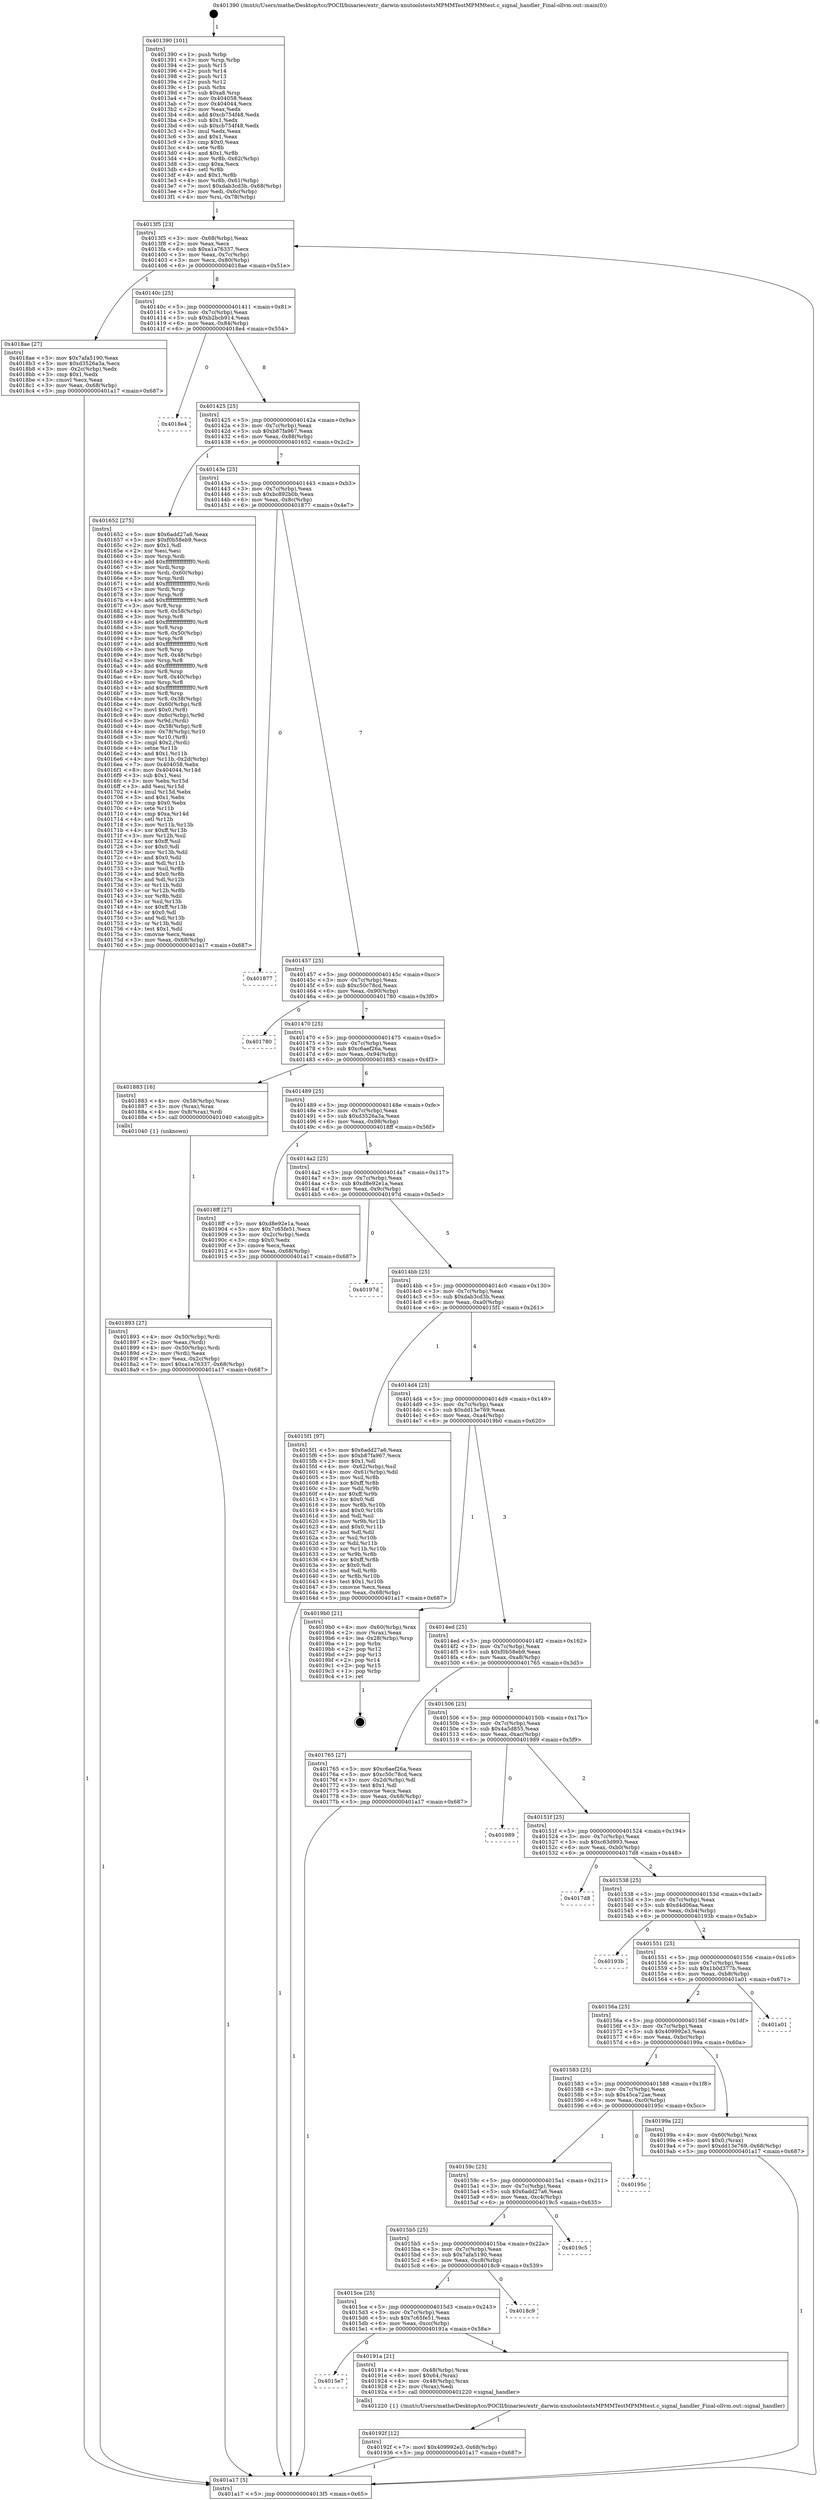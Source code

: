 digraph "0x401390" {
  label = "0x401390 (/mnt/c/Users/mathe/Desktop/tcc/POCII/binaries/extr_darwin-xnutoolstestsMPMMTestMPMMtest.c_signal_handler_Final-ollvm.out::main(0))"
  labelloc = "t"
  node[shape=record]

  Entry [label="",width=0.3,height=0.3,shape=circle,fillcolor=black,style=filled]
  "0x4013f5" [label="{
     0x4013f5 [23]\l
     | [instrs]\l
     &nbsp;&nbsp;0x4013f5 \<+3\>: mov -0x68(%rbp),%eax\l
     &nbsp;&nbsp;0x4013f8 \<+2\>: mov %eax,%ecx\l
     &nbsp;&nbsp;0x4013fa \<+6\>: sub $0xa1a76337,%ecx\l
     &nbsp;&nbsp;0x401400 \<+3\>: mov %eax,-0x7c(%rbp)\l
     &nbsp;&nbsp;0x401403 \<+3\>: mov %ecx,-0x80(%rbp)\l
     &nbsp;&nbsp;0x401406 \<+6\>: je 00000000004018ae \<main+0x51e\>\l
  }"]
  "0x4018ae" [label="{
     0x4018ae [27]\l
     | [instrs]\l
     &nbsp;&nbsp;0x4018ae \<+5\>: mov $0x7afa5190,%eax\l
     &nbsp;&nbsp;0x4018b3 \<+5\>: mov $0xd3526a3a,%ecx\l
     &nbsp;&nbsp;0x4018b8 \<+3\>: mov -0x2c(%rbp),%edx\l
     &nbsp;&nbsp;0x4018bb \<+3\>: cmp $0x1,%edx\l
     &nbsp;&nbsp;0x4018be \<+3\>: cmovl %ecx,%eax\l
     &nbsp;&nbsp;0x4018c1 \<+3\>: mov %eax,-0x68(%rbp)\l
     &nbsp;&nbsp;0x4018c4 \<+5\>: jmp 0000000000401a17 \<main+0x687\>\l
  }"]
  "0x40140c" [label="{
     0x40140c [25]\l
     | [instrs]\l
     &nbsp;&nbsp;0x40140c \<+5\>: jmp 0000000000401411 \<main+0x81\>\l
     &nbsp;&nbsp;0x401411 \<+3\>: mov -0x7c(%rbp),%eax\l
     &nbsp;&nbsp;0x401414 \<+5\>: sub $0xb2bcb914,%eax\l
     &nbsp;&nbsp;0x401419 \<+6\>: mov %eax,-0x84(%rbp)\l
     &nbsp;&nbsp;0x40141f \<+6\>: je 00000000004018e4 \<main+0x554\>\l
  }"]
  Exit [label="",width=0.3,height=0.3,shape=circle,fillcolor=black,style=filled,peripheries=2]
  "0x4018e4" [label="{
     0x4018e4\l
  }", style=dashed]
  "0x401425" [label="{
     0x401425 [25]\l
     | [instrs]\l
     &nbsp;&nbsp;0x401425 \<+5\>: jmp 000000000040142a \<main+0x9a\>\l
     &nbsp;&nbsp;0x40142a \<+3\>: mov -0x7c(%rbp),%eax\l
     &nbsp;&nbsp;0x40142d \<+5\>: sub $0xb87fa967,%eax\l
     &nbsp;&nbsp;0x401432 \<+6\>: mov %eax,-0x88(%rbp)\l
     &nbsp;&nbsp;0x401438 \<+6\>: je 0000000000401652 \<main+0x2c2\>\l
  }"]
  "0x40192f" [label="{
     0x40192f [12]\l
     | [instrs]\l
     &nbsp;&nbsp;0x40192f \<+7\>: movl $0x409992e3,-0x68(%rbp)\l
     &nbsp;&nbsp;0x401936 \<+5\>: jmp 0000000000401a17 \<main+0x687\>\l
  }"]
  "0x401652" [label="{
     0x401652 [275]\l
     | [instrs]\l
     &nbsp;&nbsp;0x401652 \<+5\>: mov $0x6add27a6,%eax\l
     &nbsp;&nbsp;0x401657 \<+5\>: mov $0xf0b58eb9,%ecx\l
     &nbsp;&nbsp;0x40165c \<+2\>: mov $0x1,%dl\l
     &nbsp;&nbsp;0x40165e \<+2\>: xor %esi,%esi\l
     &nbsp;&nbsp;0x401660 \<+3\>: mov %rsp,%rdi\l
     &nbsp;&nbsp;0x401663 \<+4\>: add $0xfffffffffffffff0,%rdi\l
     &nbsp;&nbsp;0x401667 \<+3\>: mov %rdi,%rsp\l
     &nbsp;&nbsp;0x40166a \<+4\>: mov %rdi,-0x60(%rbp)\l
     &nbsp;&nbsp;0x40166e \<+3\>: mov %rsp,%rdi\l
     &nbsp;&nbsp;0x401671 \<+4\>: add $0xfffffffffffffff0,%rdi\l
     &nbsp;&nbsp;0x401675 \<+3\>: mov %rdi,%rsp\l
     &nbsp;&nbsp;0x401678 \<+3\>: mov %rsp,%r8\l
     &nbsp;&nbsp;0x40167b \<+4\>: add $0xfffffffffffffff0,%r8\l
     &nbsp;&nbsp;0x40167f \<+3\>: mov %r8,%rsp\l
     &nbsp;&nbsp;0x401682 \<+4\>: mov %r8,-0x58(%rbp)\l
     &nbsp;&nbsp;0x401686 \<+3\>: mov %rsp,%r8\l
     &nbsp;&nbsp;0x401689 \<+4\>: add $0xfffffffffffffff0,%r8\l
     &nbsp;&nbsp;0x40168d \<+3\>: mov %r8,%rsp\l
     &nbsp;&nbsp;0x401690 \<+4\>: mov %r8,-0x50(%rbp)\l
     &nbsp;&nbsp;0x401694 \<+3\>: mov %rsp,%r8\l
     &nbsp;&nbsp;0x401697 \<+4\>: add $0xfffffffffffffff0,%r8\l
     &nbsp;&nbsp;0x40169b \<+3\>: mov %r8,%rsp\l
     &nbsp;&nbsp;0x40169e \<+4\>: mov %r8,-0x48(%rbp)\l
     &nbsp;&nbsp;0x4016a2 \<+3\>: mov %rsp,%r8\l
     &nbsp;&nbsp;0x4016a5 \<+4\>: add $0xfffffffffffffff0,%r8\l
     &nbsp;&nbsp;0x4016a9 \<+3\>: mov %r8,%rsp\l
     &nbsp;&nbsp;0x4016ac \<+4\>: mov %r8,-0x40(%rbp)\l
     &nbsp;&nbsp;0x4016b0 \<+3\>: mov %rsp,%r8\l
     &nbsp;&nbsp;0x4016b3 \<+4\>: add $0xfffffffffffffff0,%r8\l
     &nbsp;&nbsp;0x4016b7 \<+3\>: mov %r8,%rsp\l
     &nbsp;&nbsp;0x4016ba \<+4\>: mov %r8,-0x38(%rbp)\l
     &nbsp;&nbsp;0x4016be \<+4\>: mov -0x60(%rbp),%r8\l
     &nbsp;&nbsp;0x4016c2 \<+7\>: movl $0x0,(%r8)\l
     &nbsp;&nbsp;0x4016c9 \<+4\>: mov -0x6c(%rbp),%r9d\l
     &nbsp;&nbsp;0x4016cd \<+3\>: mov %r9d,(%rdi)\l
     &nbsp;&nbsp;0x4016d0 \<+4\>: mov -0x58(%rbp),%r8\l
     &nbsp;&nbsp;0x4016d4 \<+4\>: mov -0x78(%rbp),%r10\l
     &nbsp;&nbsp;0x4016d8 \<+3\>: mov %r10,(%r8)\l
     &nbsp;&nbsp;0x4016db \<+3\>: cmpl $0x2,(%rdi)\l
     &nbsp;&nbsp;0x4016de \<+4\>: setne %r11b\l
     &nbsp;&nbsp;0x4016e2 \<+4\>: and $0x1,%r11b\l
     &nbsp;&nbsp;0x4016e6 \<+4\>: mov %r11b,-0x2d(%rbp)\l
     &nbsp;&nbsp;0x4016ea \<+7\>: mov 0x404058,%ebx\l
     &nbsp;&nbsp;0x4016f1 \<+8\>: mov 0x404044,%r14d\l
     &nbsp;&nbsp;0x4016f9 \<+3\>: sub $0x1,%esi\l
     &nbsp;&nbsp;0x4016fc \<+3\>: mov %ebx,%r15d\l
     &nbsp;&nbsp;0x4016ff \<+3\>: add %esi,%r15d\l
     &nbsp;&nbsp;0x401702 \<+4\>: imul %r15d,%ebx\l
     &nbsp;&nbsp;0x401706 \<+3\>: and $0x1,%ebx\l
     &nbsp;&nbsp;0x401709 \<+3\>: cmp $0x0,%ebx\l
     &nbsp;&nbsp;0x40170c \<+4\>: sete %r11b\l
     &nbsp;&nbsp;0x401710 \<+4\>: cmp $0xa,%r14d\l
     &nbsp;&nbsp;0x401714 \<+4\>: setl %r12b\l
     &nbsp;&nbsp;0x401718 \<+3\>: mov %r11b,%r13b\l
     &nbsp;&nbsp;0x40171b \<+4\>: xor $0xff,%r13b\l
     &nbsp;&nbsp;0x40171f \<+3\>: mov %r12b,%sil\l
     &nbsp;&nbsp;0x401722 \<+4\>: xor $0xff,%sil\l
     &nbsp;&nbsp;0x401726 \<+3\>: xor $0x0,%dl\l
     &nbsp;&nbsp;0x401729 \<+3\>: mov %r13b,%dil\l
     &nbsp;&nbsp;0x40172c \<+4\>: and $0x0,%dil\l
     &nbsp;&nbsp;0x401730 \<+3\>: and %dl,%r11b\l
     &nbsp;&nbsp;0x401733 \<+3\>: mov %sil,%r8b\l
     &nbsp;&nbsp;0x401736 \<+4\>: and $0x0,%r8b\l
     &nbsp;&nbsp;0x40173a \<+3\>: and %dl,%r12b\l
     &nbsp;&nbsp;0x40173d \<+3\>: or %r11b,%dil\l
     &nbsp;&nbsp;0x401740 \<+3\>: or %r12b,%r8b\l
     &nbsp;&nbsp;0x401743 \<+3\>: xor %r8b,%dil\l
     &nbsp;&nbsp;0x401746 \<+3\>: or %sil,%r13b\l
     &nbsp;&nbsp;0x401749 \<+4\>: xor $0xff,%r13b\l
     &nbsp;&nbsp;0x40174d \<+3\>: or $0x0,%dl\l
     &nbsp;&nbsp;0x401750 \<+3\>: and %dl,%r13b\l
     &nbsp;&nbsp;0x401753 \<+3\>: or %r13b,%dil\l
     &nbsp;&nbsp;0x401756 \<+4\>: test $0x1,%dil\l
     &nbsp;&nbsp;0x40175a \<+3\>: cmovne %ecx,%eax\l
     &nbsp;&nbsp;0x40175d \<+3\>: mov %eax,-0x68(%rbp)\l
     &nbsp;&nbsp;0x401760 \<+5\>: jmp 0000000000401a17 \<main+0x687\>\l
  }"]
  "0x40143e" [label="{
     0x40143e [25]\l
     | [instrs]\l
     &nbsp;&nbsp;0x40143e \<+5\>: jmp 0000000000401443 \<main+0xb3\>\l
     &nbsp;&nbsp;0x401443 \<+3\>: mov -0x7c(%rbp),%eax\l
     &nbsp;&nbsp;0x401446 \<+5\>: sub $0xbc892b0b,%eax\l
     &nbsp;&nbsp;0x40144b \<+6\>: mov %eax,-0x8c(%rbp)\l
     &nbsp;&nbsp;0x401451 \<+6\>: je 0000000000401877 \<main+0x4e7\>\l
  }"]
  "0x4015e7" [label="{
     0x4015e7\l
  }", style=dashed]
  "0x401877" [label="{
     0x401877\l
  }", style=dashed]
  "0x401457" [label="{
     0x401457 [25]\l
     | [instrs]\l
     &nbsp;&nbsp;0x401457 \<+5\>: jmp 000000000040145c \<main+0xcc\>\l
     &nbsp;&nbsp;0x40145c \<+3\>: mov -0x7c(%rbp),%eax\l
     &nbsp;&nbsp;0x40145f \<+5\>: sub $0xc50c78cd,%eax\l
     &nbsp;&nbsp;0x401464 \<+6\>: mov %eax,-0x90(%rbp)\l
     &nbsp;&nbsp;0x40146a \<+6\>: je 0000000000401780 \<main+0x3f0\>\l
  }"]
  "0x40191a" [label="{
     0x40191a [21]\l
     | [instrs]\l
     &nbsp;&nbsp;0x40191a \<+4\>: mov -0x48(%rbp),%rax\l
     &nbsp;&nbsp;0x40191e \<+6\>: movl $0x64,(%rax)\l
     &nbsp;&nbsp;0x401924 \<+4\>: mov -0x48(%rbp),%rax\l
     &nbsp;&nbsp;0x401928 \<+2\>: mov (%rax),%edi\l
     &nbsp;&nbsp;0x40192a \<+5\>: call 0000000000401220 \<signal_handler\>\l
     | [calls]\l
     &nbsp;&nbsp;0x401220 \{1\} (/mnt/c/Users/mathe/Desktop/tcc/POCII/binaries/extr_darwin-xnutoolstestsMPMMTestMPMMtest.c_signal_handler_Final-ollvm.out::signal_handler)\l
  }"]
  "0x401780" [label="{
     0x401780\l
  }", style=dashed]
  "0x401470" [label="{
     0x401470 [25]\l
     | [instrs]\l
     &nbsp;&nbsp;0x401470 \<+5\>: jmp 0000000000401475 \<main+0xe5\>\l
     &nbsp;&nbsp;0x401475 \<+3\>: mov -0x7c(%rbp),%eax\l
     &nbsp;&nbsp;0x401478 \<+5\>: sub $0xc6aef26a,%eax\l
     &nbsp;&nbsp;0x40147d \<+6\>: mov %eax,-0x94(%rbp)\l
     &nbsp;&nbsp;0x401483 \<+6\>: je 0000000000401883 \<main+0x4f3\>\l
  }"]
  "0x4015ce" [label="{
     0x4015ce [25]\l
     | [instrs]\l
     &nbsp;&nbsp;0x4015ce \<+5\>: jmp 00000000004015d3 \<main+0x243\>\l
     &nbsp;&nbsp;0x4015d3 \<+3\>: mov -0x7c(%rbp),%eax\l
     &nbsp;&nbsp;0x4015d6 \<+5\>: sub $0x7c65fe51,%eax\l
     &nbsp;&nbsp;0x4015db \<+6\>: mov %eax,-0xcc(%rbp)\l
     &nbsp;&nbsp;0x4015e1 \<+6\>: je 000000000040191a \<main+0x58a\>\l
  }"]
  "0x401883" [label="{
     0x401883 [16]\l
     | [instrs]\l
     &nbsp;&nbsp;0x401883 \<+4\>: mov -0x58(%rbp),%rax\l
     &nbsp;&nbsp;0x401887 \<+3\>: mov (%rax),%rax\l
     &nbsp;&nbsp;0x40188a \<+4\>: mov 0x8(%rax),%rdi\l
     &nbsp;&nbsp;0x40188e \<+5\>: call 0000000000401040 \<atoi@plt\>\l
     | [calls]\l
     &nbsp;&nbsp;0x401040 \{1\} (unknown)\l
  }"]
  "0x401489" [label="{
     0x401489 [25]\l
     | [instrs]\l
     &nbsp;&nbsp;0x401489 \<+5\>: jmp 000000000040148e \<main+0xfe\>\l
     &nbsp;&nbsp;0x40148e \<+3\>: mov -0x7c(%rbp),%eax\l
     &nbsp;&nbsp;0x401491 \<+5\>: sub $0xd3526a3a,%eax\l
     &nbsp;&nbsp;0x401496 \<+6\>: mov %eax,-0x98(%rbp)\l
     &nbsp;&nbsp;0x40149c \<+6\>: je 00000000004018ff \<main+0x56f\>\l
  }"]
  "0x4018c9" [label="{
     0x4018c9\l
  }", style=dashed]
  "0x4018ff" [label="{
     0x4018ff [27]\l
     | [instrs]\l
     &nbsp;&nbsp;0x4018ff \<+5\>: mov $0xd8e92e1a,%eax\l
     &nbsp;&nbsp;0x401904 \<+5\>: mov $0x7c65fe51,%ecx\l
     &nbsp;&nbsp;0x401909 \<+3\>: mov -0x2c(%rbp),%edx\l
     &nbsp;&nbsp;0x40190c \<+3\>: cmp $0x0,%edx\l
     &nbsp;&nbsp;0x40190f \<+3\>: cmove %ecx,%eax\l
     &nbsp;&nbsp;0x401912 \<+3\>: mov %eax,-0x68(%rbp)\l
     &nbsp;&nbsp;0x401915 \<+5\>: jmp 0000000000401a17 \<main+0x687\>\l
  }"]
  "0x4014a2" [label="{
     0x4014a2 [25]\l
     | [instrs]\l
     &nbsp;&nbsp;0x4014a2 \<+5\>: jmp 00000000004014a7 \<main+0x117\>\l
     &nbsp;&nbsp;0x4014a7 \<+3\>: mov -0x7c(%rbp),%eax\l
     &nbsp;&nbsp;0x4014aa \<+5\>: sub $0xd8e92e1a,%eax\l
     &nbsp;&nbsp;0x4014af \<+6\>: mov %eax,-0x9c(%rbp)\l
     &nbsp;&nbsp;0x4014b5 \<+6\>: je 000000000040197d \<main+0x5ed\>\l
  }"]
  "0x4015b5" [label="{
     0x4015b5 [25]\l
     | [instrs]\l
     &nbsp;&nbsp;0x4015b5 \<+5\>: jmp 00000000004015ba \<main+0x22a\>\l
     &nbsp;&nbsp;0x4015ba \<+3\>: mov -0x7c(%rbp),%eax\l
     &nbsp;&nbsp;0x4015bd \<+5\>: sub $0x7afa5190,%eax\l
     &nbsp;&nbsp;0x4015c2 \<+6\>: mov %eax,-0xc8(%rbp)\l
     &nbsp;&nbsp;0x4015c8 \<+6\>: je 00000000004018c9 \<main+0x539\>\l
  }"]
  "0x40197d" [label="{
     0x40197d\l
  }", style=dashed]
  "0x4014bb" [label="{
     0x4014bb [25]\l
     | [instrs]\l
     &nbsp;&nbsp;0x4014bb \<+5\>: jmp 00000000004014c0 \<main+0x130\>\l
     &nbsp;&nbsp;0x4014c0 \<+3\>: mov -0x7c(%rbp),%eax\l
     &nbsp;&nbsp;0x4014c3 \<+5\>: sub $0xdab3cd3b,%eax\l
     &nbsp;&nbsp;0x4014c8 \<+6\>: mov %eax,-0xa0(%rbp)\l
     &nbsp;&nbsp;0x4014ce \<+6\>: je 00000000004015f1 \<main+0x261\>\l
  }"]
  "0x4019c5" [label="{
     0x4019c5\l
  }", style=dashed]
  "0x4015f1" [label="{
     0x4015f1 [97]\l
     | [instrs]\l
     &nbsp;&nbsp;0x4015f1 \<+5\>: mov $0x6add27a6,%eax\l
     &nbsp;&nbsp;0x4015f6 \<+5\>: mov $0xb87fa967,%ecx\l
     &nbsp;&nbsp;0x4015fb \<+2\>: mov $0x1,%dl\l
     &nbsp;&nbsp;0x4015fd \<+4\>: mov -0x62(%rbp),%sil\l
     &nbsp;&nbsp;0x401601 \<+4\>: mov -0x61(%rbp),%dil\l
     &nbsp;&nbsp;0x401605 \<+3\>: mov %sil,%r8b\l
     &nbsp;&nbsp;0x401608 \<+4\>: xor $0xff,%r8b\l
     &nbsp;&nbsp;0x40160c \<+3\>: mov %dil,%r9b\l
     &nbsp;&nbsp;0x40160f \<+4\>: xor $0xff,%r9b\l
     &nbsp;&nbsp;0x401613 \<+3\>: xor $0x0,%dl\l
     &nbsp;&nbsp;0x401616 \<+3\>: mov %r8b,%r10b\l
     &nbsp;&nbsp;0x401619 \<+4\>: and $0x0,%r10b\l
     &nbsp;&nbsp;0x40161d \<+3\>: and %dl,%sil\l
     &nbsp;&nbsp;0x401620 \<+3\>: mov %r9b,%r11b\l
     &nbsp;&nbsp;0x401623 \<+4\>: and $0x0,%r11b\l
     &nbsp;&nbsp;0x401627 \<+3\>: and %dl,%dil\l
     &nbsp;&nbsp;0x40162a \<+3\>: or %sil,%r10b\l
     &nbsp;&nbsp;0x40162d \<+3\>: or %dil,%r11b\l
     &nbsp;&nbsp;0x401630 \<+3\>: xor %r11b,%r10b\l
     &nbsp;&nbsp;0x401633 \<+3\>: or %r9b,%r8b\l
     &nbsp;&nbsp;0x401636 \<+4\>: xor $0xff,%r8b\l
     &nbsp;&nbsp;0x40163a \<+3\>: or $0x0,%dl\l
     &nbsp;&nbsp;0x40163d \<+3\>: and %dl,%r8b\l
     &nbsp;&nbsp;0x401640 \<+3\>: or %r8b,%r10b\l
     &nbsp;&nbsp;0x401643 \<+4\>: test $0x1,%r10b\l
     &nbsp;&nbsp;0x401647 \<+3\>: cmovne %ecx,%eax\l
     &nbsp;&nbsp;0x40164a \<+3\>: mov %eax,-0x68(%rbp)\l
     &nbsp;&nbsp;0x40164d \<+5\>: jmp 0000000000401a17 \<main+0x687\>\l
  }"]
  "0x4014d4" [label="{
     0x4014d4 [25]\l
     | [instrs]\l
     &nbsp;&nbsp;0x4014d4 \<+5\>: jmp 00000000004014d9 \<main+0x149\>\l
     &nbsp;&nbsp;0x4014d9 \<+3\>: mov -0x7c(%rbp),%eax\l
     &nbsp;&nbsp;0x4014dc \<+5\>: sub $0xdd13e769,%eax\l
     &nbsp;&nbsp;0x4014e1 \<+6\>: mov %eax,-0xa4(%rbp)\l
     &nbsp;&nbsp;0x4014e7 \<+6\>: je 00000000004019b0 \<main+0x620\>\l
  }"]
  "0x401a17" [label="{
     0x401a17 [5]\l
     | [instrs]\l
     &nbsp;&nbsp;0x401a17 \<+5\>: jmp 00000000004013f5 \<main+0x65\>\l
  }"]
  "0x401390" [label="{
     0x401390 [101]\l
     | [instrs]\l
     &nbsp;&nbsp;0x401390 \<+1\>: push %rbp\l
     &nbsp;&nbsp;0x401391 \<+3\>: mov %rsp,%rbp\l
     &nbsp;&nbsp;0x401394 \<+2\>: push %r15\l
     &nbsp;&nbsp;0x401396 \<+2\>: push %r14\l
     &nbsp;&nbsp;0x401398 \<+2\>: push %r13\l
     &nbsp;&nbsp;0x40139a \<+2\>: push %r12\l
     &nbsp;&nbsp;0x40139c \<+1\>: push %rbx\l
     &nbsp;&nbsp;0x40139d \<+7\>: sub $0xa8,%rsp\l
     &nbsp;&nbsp;0x4013a4 \<+7\>: mov 0x404058,%eax\l
     &nbsp;&nbsp;0x4013ab \<+7\>: mov 0x404044,%ecx\l
     &nbsp;&nbsp;0x4013b2 \<+2\>: mov %eax,%edx\l
     &nbsp;&nbsp;0x4013b4 \<+6\>: add $0xcb754f48,%edx\l
     &nbsp;&nbsp;0x4013ba \<+3\>: sub $0x1,%edx\l
     &nbsp;&nbsp;0x4013bd \<+6\>: sub $0xcb754f48,%edx\l
     &nbsp;&nbsp;0x4013c3 \<+3\>: imul %edx,%eax\l
     &nbsp;&nbsp;0x4013c6 \<+3\>: and $0x1,%eax\l
     &nbsp;&nbsp;0x4013c9 \<+3\>: cmp $0x0,%eax\l
     &nbsp;&nbsp;0x4013cc \<+4\>: sete %r8b\l
     &nbsp;&nbsp;0x4013d0 \<+4\>: and $0x1,%r8b\l
     &nbsp;&nbsp;0x4013d4 \<+4\>: mov %r8b,-0x62(%rbp)\l
     &nbsp;&nbsp;0x4013d8 \<+3\>: cmp $0xa,%ecx\l
     &nbsp;&nbsp;0x4013db \<+4\>: setl %r8b\l
     &nbsp;&nbsp;0x4013df \<+4\>: and $0x1,%r8b\l
     &nbsp;&nbsp;0x4013e3 \<+4\>: mov %r8b,-0x61(%rbp)\l
     &nbsp;&nbsp;0x4013e7 \<+7\>: movl $0xdab3cd3b,-0x68(%rbp)\l
     &nbsp;&nbsp;0x4013ee \<+3\>: mov %edi,-0x6c(%rbp)\l
     &nbsp;&nbsp;0x4013f1 \<+4\>: mov %rsi,-0x78(%rbp)\l
  }"]
  "0x40159c" [label="{
     0x40159c [25]\l
     | [instrs]\l
     &nbsp;&nbsp;0x40159c \<+5\>: jmp 00000000004015a1 \<main+0x211\>\l
     &nbsp;&nbsp;0x4015a1 \<+3\>: mov -0x7c(%rbp),%eax\l
     &nbsp;&nbsp;0x4015a4 \<+5\>: sub $0x6add27a6,%eax\l
     &nbsp;&nbsp;0x4015a9 \<+6\>: mov %eax,-0xc4(%rbp)\l
     &nbsp;&nbsp;0x4015af \<+6\>: je 00000000004019c5 \<main+0x635\>\l
  }"]
  "0x40195c" [label="{
     0x40195c\l
  }", style=dashed]
  "0x4019b0" [label="{
     0x4019b0 [21]\l
     | [instrs]\l
     &nbsp;&nbsp;0x4019b0 \<+4\>: mov -0x60(%rbp),%rax\l
     &nbsp;&nbsp;0x4019b4 \<+2\>: mov (%rax),%eax\l
     &nbsp;&nbsp;0x4019b6 \<+4\>: lea -0x28(%rbp),%rsp\l
     &nbsp;&nbsp;0x4019ba \<+1\>: pop %rbx\l
     &nbsp;&nbsp;0x4019bb \<+2\>: pop %r12\l
     &nbsp;&nbsp;0x4019bd \<+2\>: pop %r13\l
     &nbsp;&nbsp;0x4019bf \<+2\>: pop %r14\l
     &nbsp;&nbsp;0x4019c1 \<+2\>: pop %r15\l
     &nbsp;&nbsp;0x4019c3 \<+1\>: pop %rbp\l
     &nbsp;&nbsp;0x4019c4 \<+1\>: ret\l
  }"]
  "0x4014ed" [label="{
     0x4014ed [25]\l
     | [instrs]\l
     &nbsp;&nbsp;0x4014ed \<+5\>: jmp 00000000004014f2 \<main+0x162\>\l
     &nbsp;&nbsp;0x4014f2 \<+3\>: mov -0x7c(%rbp),%eax\l
     &nbsp;&nbsp;0x4014f5 \<+5\>: sub $0xf0b58eb9,%eax\l
     &nbsp;&nbsp;0x4014fa \<+6\>: mov %eax,-0xa8(%rbp)\l
     &nbsp;&nbsp;0x401500 \<+6\>: je 0000000000401765 \<main+0x3d5\>\l
  }"]
  "0x401583" [label="{
     0x401583 [25]\l
     | [instrs]\l
     &nbsp;&nbsp;0x401583 \<+5\>: jmp 0000000000401588 \<main+0x1f8\>\l
     &nbsp;&nbsp;0x401588 \<+3\>: mov -0x7c(%rbp),%eax\l
     &nbsp;&nbsp;0x40158b \<+5\>: sub $0x45ca72ae,%eax\l
     &nbsp;&nbsp;0x401590 \<+6\>: mov %eax,-0xc0(%rbp)\l
     &nbsp;&nbsp;0x401596 \<+6\>: je 000000000040195c \<main+0x5cc\>\l
  }"]
  "0x401765" [label="{
     0x401765 [27]\l
     | [instrs]\l
     &nbsp;&nbsp;0x401765 \<+5\>: mov $0xc6aef26a,%eax\l
     &nbsp;&nbsp;0x40176a \<+5\>: mov $0xc50c78cd,%ecx\l
     &nbsp;&nbsp;0x40176f \<+3\>: mov -0x2d(%rbp),%dl\l
     &nbsp;&nbsp;0x401772 \<+3\>: test $0x1,%dl\l
     &nbsp;&nbsp;0x401775 \<+3\>: cmovne %ecx,%eax\l
     &nbsp;&nbsp;0x401778 \<+3\>: mov %eax,-0x68(%rbp)\l
     &nbsp;&nbsp;0x40177b \<+5\>: jmp 0000000000401a17 \<main+0x687\>\l
  }"]
  "0x401506" [label="{
     0x401506 [25]\l
     | [instrs]\l
     &nbsp;&nbsp;0x401506 \<+5\>: jmp 000000000040150b \<main+0x17b\>\l
     &nbsp;&nbsp;0x40150b \<+3\>: mov -0x7c(%rbp),%eax\l
     &nbsp;&nbsp;0x40150e \<+5\>: sub $0x4a5d855,%eax\l
     &nbsp;&nbsp;0x401513 \<+6\>: mov %eax,-0xac(%rbp)\l
     &nbsp;&nbsp;0x401519 \<+6\>: je 0000000000401989 \<main+0x5f9\>\l
  }"]
  "0x401893" [label="{
     0x401893 [27]\l
     | [instrs]\l
     &nbsp;&nbsp;0x401893 \<+4\>: mov -0x50(%rbp),%rdi\l
     &nbsp;&nbsp;0x401897 \<+2\>: mov %eax,(%rdi)\l
     &nbsp;&nbsp;0x401899 \<+4\>: mov -0x50(%rbp),%rdi\l
     &nbsp;&nbsp;0x40189d \<+2\>: mov (%rdi),%eax\l
     &nbsp;&nbsp;0x40189f \<+3\>: mov %eax,-0x2c(%rbp)\l
     &nbsp;&nbsp;0x4018a2 \<+7\>: movl $0xa1a76337,-0x68(%rbp)\l
     &nbsp;&nbsp;0x4018a9 \<+5\>: jmp 0000000000401a17 \<main+0x687\>\l
  }"]
  "0x40199a" [label="{
     0x40199a [22]\l
     | [instrs]\l
     &nbsp;&nbsp;0x40199a \<+4\>: mov -0x60(%rbp),%rax\l
     &nbsp;&nbsp;0x40199e \<+6\>: movl $0x0,(%rax)\l
     &nbsp;&nbsp;0x4019a4 \<+7\>: movl $0xdd13e769,-0x68(%rbp)\l
     &nbsp;&nbsp;0x4019ab \<+5\>: jmp 0000000000401a17 \<main+0x687\>\l
  }"]
  "0x401989" [label="{
     0x401989\l
  }", style=dashed]
  "0x40151f" [label="{
     0x40151f [25]\l
     | [instrs]\l
     &nbsp;&nbsp;0x40151f \<+5\>: jmp 0000000000401524 \<main+0x194\>\l
     &nbsp;&nbsp;0x401524 \<+3\>: mov -0x7c(%rbp),%eax\l
     &nbsp;&nbsp;0x401527 \<+5\>: sub $0xc63d993,%eax\l
     &nbsp;&nbsp;0x40152c \<+6\>: mov %eax,-0xb0(%rbp)\l
     &nbsp;&nbsp;0x401532 \<+6\>: je 00000000004017d8 \<main+0x448\>\l
  }"]
  "0x40156a" [label="{
     0x40156a [25]\l
     | [instrs]\l
     &nbsp;&nbsp;0x40156a \<+5\>: jmp 000000000040156f \<main+0x1df\>\l
     &nbsp;&nbsp;0x40156f \<+3\>: mov -0x7c(%rbp),%eax\l
     &nbsp;&nbsp;0x401572 \<+5\>: sub $0x409992e3,%eax\l
     &nbsp;&nbsp;0x401577 \<+6\>: mov %eax,-0xbc(%rbp)\l
     &nbsp;&nbsp;0x40157d \<+6\>: je 000000000040199a \<main+0x60a\>\l
  }"]
  "0x4017d8" [label="{
     0x4017d8\l
  }", style=dashed]
  "0x401538" [label="{
     0x401538 [25]\l
     | [instrs]\l
     &nbsp;&nbsp;0x401538 \<+5\>: jmp 000000000040153d \<main+0x1ad\>\l
     &nbsp;&nbsp;0x40153d \<+3\>: mov -0x7c(%rbp),%eax\l
     &nbsp;&nbsp;0x401540 \<+5\>: sub $0xd4d06aa,%eax\l
     &nbsp;&nbsp;0x401545 \<+6\>: mov %eax,-0xb4(%rbp)\l
     &nbsp;&nbsp;0x40154b \<+6\>: je 000000000040193b \<main+0x5ab\>\l
  }"]
  "0x401a01" [label="{
     0x401a01\l
  }", style=dashed]
  "0x40193b" [label="{
     0x40193b\l
  }", style=dashed]
  "0x401551" [label="{
     0x401551 [25]\l
     | [instrs]\l
     &nbsp;&nbsp;0x401551 \<+5\>: jmp 0000000000401556 \<main+0x1c6\>\l
     &nbsp;&nbsp;0x401556 \<+3\>: mov -0x7c(%rbp),%eax\l
     &nbsp;&nbsp;0x401559 \<+5\>: sub $0x1b0d377b,%eax\l
     &nbsp;&nbsp;0x40155e \<+6\>: mov %eax,-0xb8(%rbp)\l
     &nbsp;&nbsp;0x401564 \<+6\>: je 0000000000401a01 \<main+0x671\>\l
  }"]
  Entry -> "0x401390" [label=" 1"]
  "0x4013f5" -> "0x4018ae" [label=" 1"]
  "0x4013f5" -> "0x40140c" [label=" 8"]
  "0x4019b0" -> Exit [label=" 1"]
  "0x40140c" -> "0x4018e4" [label=" 0"]
  "0x40140c" -> "0x401425" [label=" 8"]
  "0x40199a" -> "0x401a17" [label=" 1"]
  "0x401425" -> "0x401652" [label=" 1"]
  "0x401425" -> "0x40143e" [label=" 7"]
  "0x40192f" -> "0x401a17" [label=" 1"]
  "0x40143e" -> "0x401877" [label=" 0"]
  "0x40143e" -> "0x401457" [label=" 7"]
  "0x40191a" -> "0x40192f" [label=" 1"]
  "0x401457" -> "0x401780" [label=" 0"]
  "0x401457" -> "0x401470" [label=" 7"]
  "0x4015ce" -> "0x4015e7" [label=" 0"]
  "0x401470" -> "0x401883" [label=" 1"]
  "0x401470" -> "0x401489" [label=" 6"]
  "0x4015ce" -> "0x40191a" [label=" 1"]
  "0x401489" -> "0x4018ff" [label=" 1"]
  "0x401489" -> "0x4014a2" [label=" 5"]
  "0x4015b5" -> "0x4015ce" [label=" 1"]
  "0x4014a2" -> "0x40197d" [label=" 0"]
  "0x4014a2" -> "0x4014bb" [label=" 5"]
  "0x4015b5" -> "0x4018c9" [label=" 0"]
  "0x4014bb" -> "0x4015f1" [label=" 1"]
  "0x4014bb" -> "0x4014d4" [label=" 4"]
  "0x4015f1" -> "0x401a17" [label=" 1"]
  "0x401390" -> "0x4013f5" [label=" 1"]
  "0x401a17" -> "0x4013f5" [label=" 8"]
  "0x40159c" -> "0x4015b5" [label=" 1"]
  "0x401652" -> "0x401a17" [label=" 1"]
  "0x40159c" -> "0x4019c5" [label=" 0"]
  "0x4014d4" -> "0x4019b0" [label=" 1"]
  "0x4014d4" -> "0x4014ed" [label=" 3"]
  "0x401583" -> "0x40159c" [label=" 1"]
  "0x4014ed" -> "0x401765" [label=" 1"]
  "0x4014ed" -> "0x401506" [label=" 2"]
  "0x401765" -> "0x401a17" [label=" 1"]
  "0x401883" -> "0x401893" [label=" 1"]
  "0x401893" -> "0x401a17" [label=" 1"]
  "0x4018ae" -> "0x401a17" [label=" 1"]
  "0x4018ff" -> "0x401a17" [label=" 1"]
  "0x401583" -> "0x40195c" [label=" 0"]
  "0x401506" -> "0x401989" [label=" 0"]
  "0x401506" -> "0x40151f" [label=" 2"]
  "0x40156a" -> "0x401583" [label=" 1"]
  "0x40151f" -> "0x4017d8" [label=" 0"]
  "0x40151f" -> "0x401538" [label=" 2"]
  "0x40156a" -> "0x40199a" [label=" 1"]
  "0x401538" -> "0x40193b" [label=" 0"]
  "0x401538" -> "0x401551" [label=" 2"]
  "0x401551" -> "0x40156a" [label=" 2"]
  "0x401551" -> "0x401a01" [label=" 0"]
}
